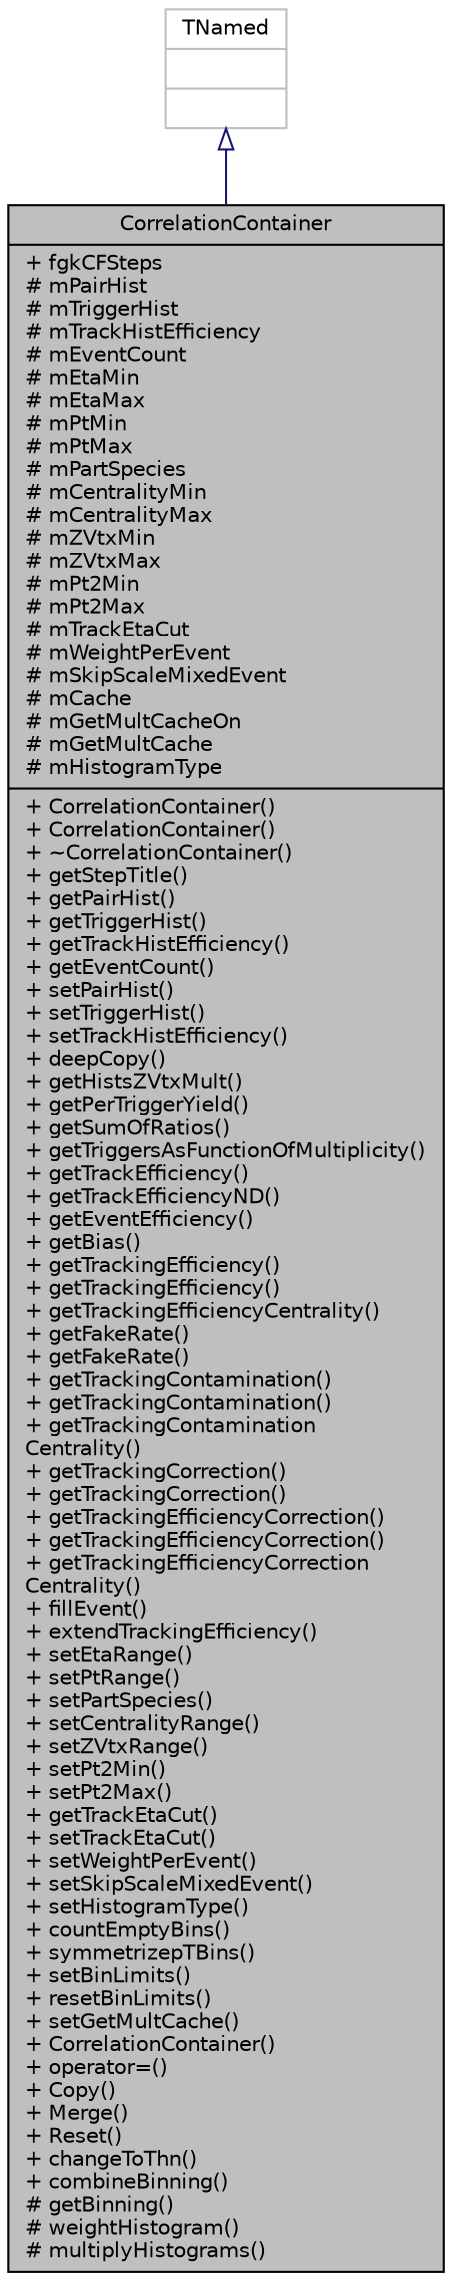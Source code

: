 digraph "CorrelationContainer"
{
 // INTERACTIVE_SVG=YES
  bgcolor="transparent";
  edge [fontname="Helvetica",fontsize="10",labelfontname="Helvetica",labelfontsize="10"];
  node [fontname="Helvetica",fontsize="10",shape=record];
  Node0 [label="{CorrelationContainer\n|+ fgkCFSteps\l# mPairHist\l# mTriggerHist\l# mTrackHistEfficiency\l# mEventCount\l# mEtaMin\l# mEtaMax\l# mPtMin\l# mPtMax\l# mPartSpecies\l# mCentralityMin\l# mCentralityMax\l# mZVtxMin\l# mZVtxMax\l# mPt2Min\l# mPt2Max\l# mTrackEtaCut\l# mWeightPerEvent\l# mSkipScaleMixedEvent\l# mCache\l# mGetMultCacheOn\l# mGetMultCache\l# mHistogramType\l|+ CorrelationContainer()\l+ CorrelationContainer()\l+ ~CorrelationContainer()\l+ getStepTitle()\l+ getPairHist()\l+ getTriggerHist()\l+ getTrackHistEfficiency()\l+ getEventCount()\l+ setPairHist()\l+ setTriggerHist()\l+ setTrackHistEfficiency()\l+ deepCopy()\l+ getHistsZVtxMult()\l+ getPerTriggerYield()\l+ getSumOfRatios()\l+ getTriggersAsFunctionOfMultiplicity()\l+ getTrackEfficiency()\l+ getTrackEfficiencyND()\l+ getEventEfficiency()\l+ getBias()\l+ getTrackingEfficiency()\l+ getTrackingEfficiency()\l+ getTrackingEfficiencyCentrality()\l+ getFakeRate()\l+ getFakeRate()\l+ getTrackingContamination()\l+ getTrackingContamination()\l+ getTrackingContamination\lCentrality()\l+ getTrackingCorrection()\l+ getTrackingCorrection()\l+ getTrackingEfficiencyCorrection()\l+ getTrackingEfficiencyCorrection()\l+ getTrackingEfficiencyCorrection\lCentrality()\l+ fillEvent()\l+ extendTrackingEfficiency()\l+ setEtaRange()\l+ setPtRange()\l+ setPartSpecies()\l+ setCentralityRange()\l+ setZVtxRange()\l+ setPt2Min()\l+ setPt2Max()\l+ getTrackEtaCut()\l+ setTrackEtaCut()\l+ setWeightPerEvent()\l+ setSkipScaleMixedEvent()\l+ setHistogramType()\l+ countEmptyBins()\l+ symmetrizepTBins()\l+ setBinLimits()\l+ resetBinLimits()\l+ setGetMultCache()\l+ CorrelationContainer()\l+ operator=()\l+ Copy()\l+ Merge()\l+ Reset()\l+ changeToThn()\l+ combineBinning()\l# getBinning()\l# weightHistogram()\l# multiplyHistograms()\l}",height=0.2,width=0.4,color="black", fillcolor="grey75", style="filled", fontcolor="black"];
  Node1 -> Node0 [dir="back",color="midnightblue",fontsize="10",style="solid",arrowtail="onormal",fontname="Helvetica"];
  Node1 [label="{TNamed\n||}",height=0.2,width=0.4,color="grey75"];
}
